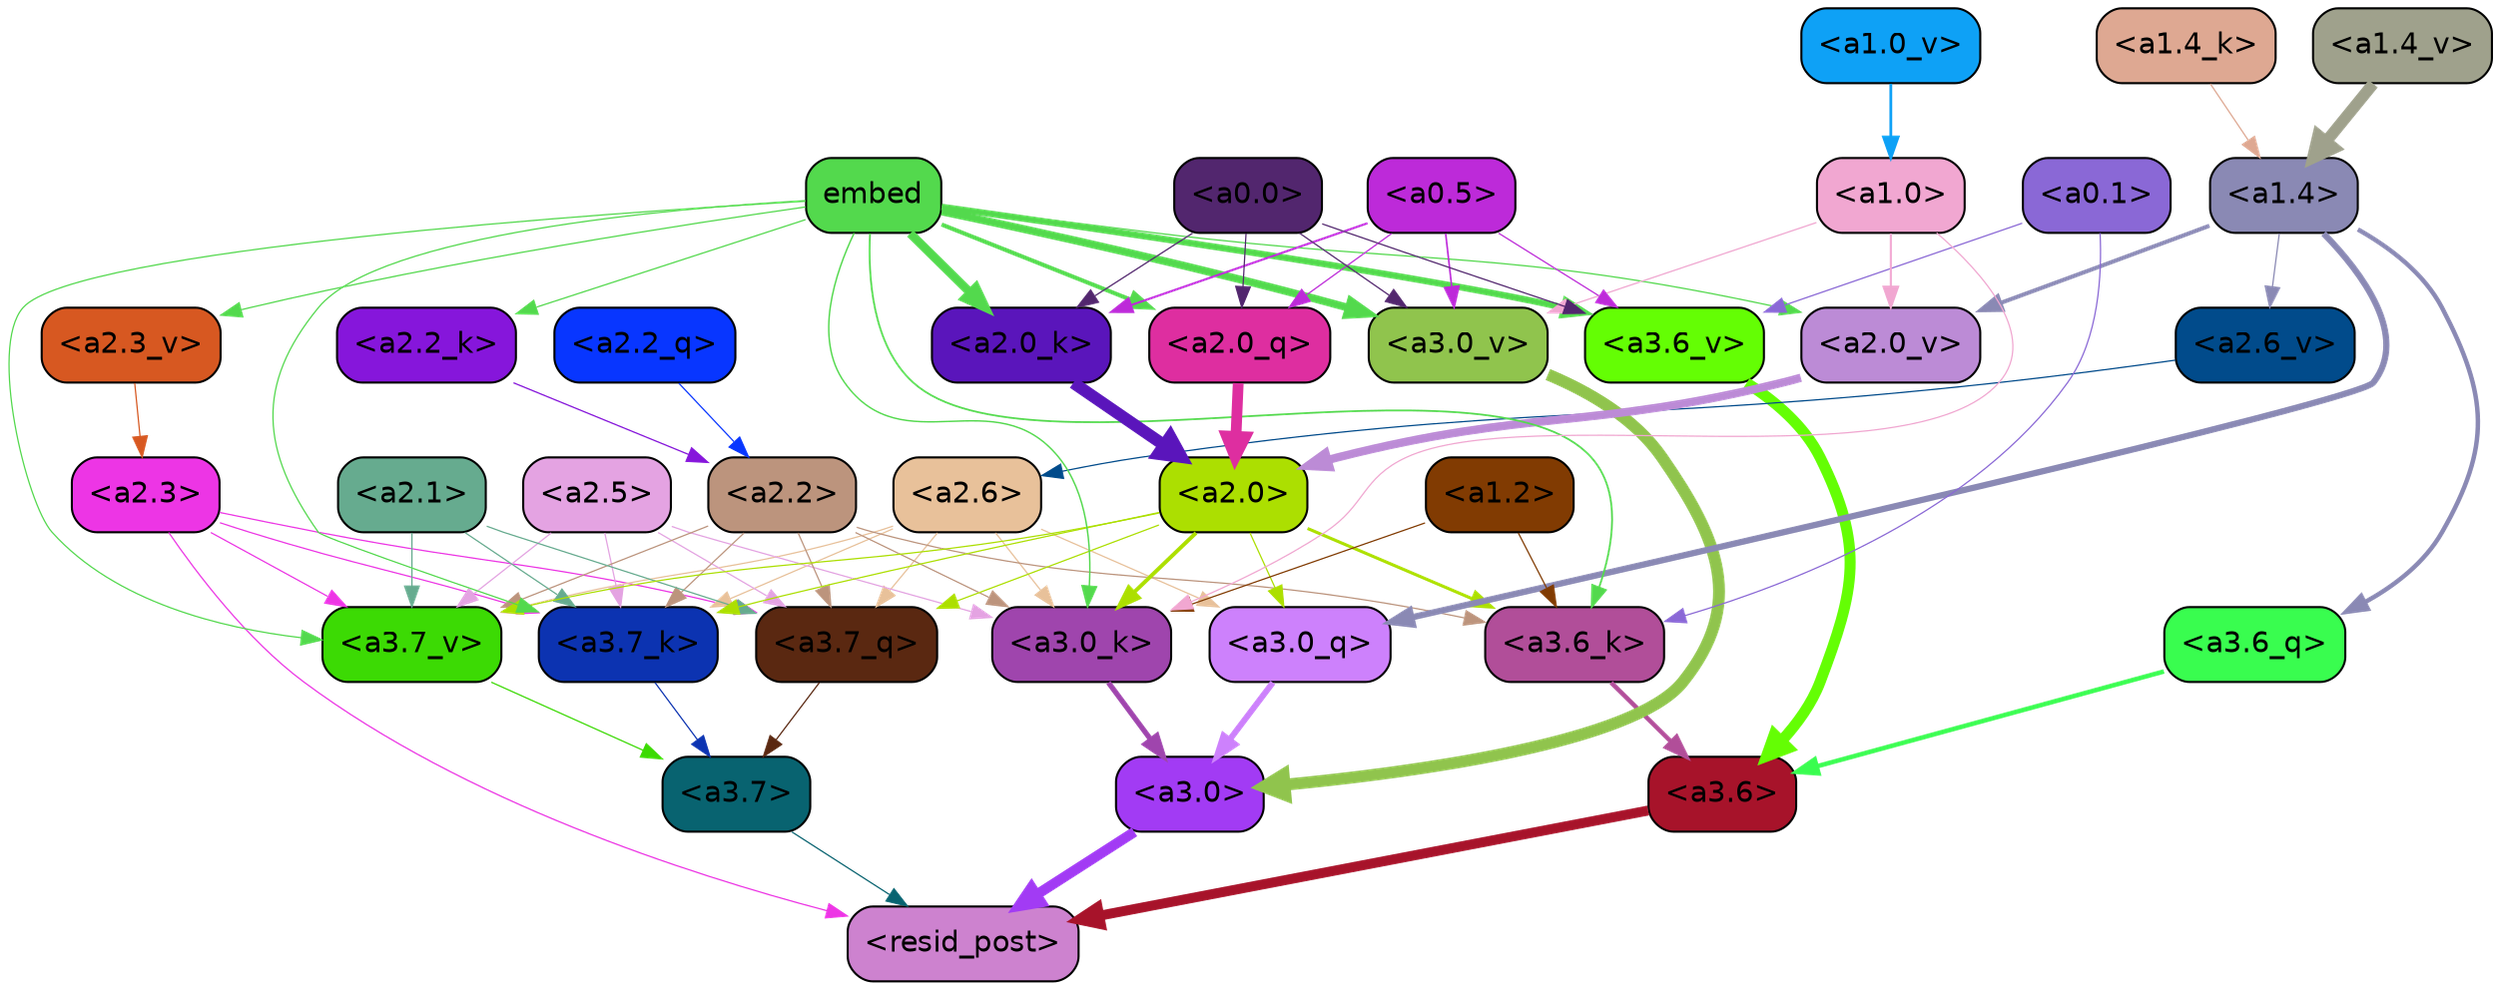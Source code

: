 strict digraph "" {
	graph [bgcolor=transparent,
		layout=dot,
		overlap=false,
		splines=true
	];
	"<a3.7>"	[color=black,
		fillcolor="#086370",
		fontname=Helvetica,
		shape=box,
		style="filled, rounded"];
	"<resid_post>"	[color=black,
		fillcolor="#cd82cf",
		fontname=Helvetica,
		shape=box,
		style="filled, rounded"];
	"<a3.7>" -> "<resid_post>"	[color="#086370",
		penwidth=0.6];
	"<a3.6>"	[color=black,
		fillcolor="#a7132a",
		fontname=Helvetica,
		shape=box,
		style="filled, rounded"];
	"<a3.6>" -> "<resid_post>"	[color="#a7132a",
		penwidth=4.7534414529800415];
	"<a3.0>"	[color=black,
		fillcolor="#a23bf4",
		fontname=Helvetica,
		shape=box,
		style="filled, rounded"];
	"<a3.0>" -> "<resid_post>"	[color="#a23bf4",
		penwidth=4.898576855659485];
	"<a2.3>"	[color=black,
		fillcolor="#ed35e5",
		fontname=Helvetica,
		shape=box,
		style="filled, rounded"];
	"<a2.3>" -> "<resid_post>"	[color="#ed35e5",
		penwidth=0.6];
	"<a3.7_q>"	[color=black,
		fillcolor="#5a2811",
		fontname=Helvetica,
		shape=box,
		style="filled, rounded"];
	"<a2.3>" -> "<a3.7_q>"	[color="#ed35e5",
		penwidth=0.6];
	"<a3.7_k>"	[color=black,
		fillcolor="#0c33b1",
		fontname=Helvetica,
		shape=box,
		style="filled, rounded"];
	"<a2.3>" -> "<a3.7_k>"	[color="#ed35e5",
		penwidth=0.6];
	"<a3.7_v>"	[color=black,
		fillcolor="#3cda04",
		fontname=Helvetica,
		shape=box,
		style="filled, rounded"];
	"<a2.3>" -> "<a3.7_v>"	[color="#ed35e5",
		penwidth=0.6];
	"<a3.7_q>" -> "<a3.7>"	[color="#5a2811",
		penwidth=0.6];
	"<a3.6_q>"	[color=black,
		fillcolor="#39fd4f",
		fontname=Helvetica,
		shape=box,
		style="filled, rounded"];
	"<a3.6_q>" -> "<a3.6>"	[color="#39fd4f",
		penwidth=2.160832464694977];
	"<a3.0_q>"	[color=black,
		fillcolor="#cd81fc",
		fontname=Helvetica,
		shape=box,
		style="filled, rounded"];
	"<a3.0_q>" -> "<a3.0>"	[color="#cd81fc",
		penwidth=2.870753765106201];
	"<a3.7_k>" -> "<a3.7>"	[color="#0c33b1",
		penwidth=0.6];
	"<a3.6_k>"	[color=black,
		fillcolor="#b14e99",
		fontname=Helvetica,
		shape=box,
		style="filled, rounded"];
	"<a3.6_k>" -> "<a3.6>"	[color="#b14e99",
		penwidth=2.13908451795578];
	"<a3.0_k>"	[color=black,
		fillcolor="#9f45ad",
		fontname=Helvetica,
		shape=box,
		style="filled, rounded"];
	"<a3.0_k>" -> "<a3.0>"	[color="#9f45ad",
		penwidth=2.520303964614868];
	"<a3.7_v>" -> "<a3.7>"	[color="#3cda04",
		penwidth=0.6];
	"<a3.6_v>"	[color=black,
		fillcolor="#64fe04",
		fontname=Helvetica,
		shape=box,
		style="filled, rounded"];
	"<a3.6_v>" -> "<a3.6>"	[color="#64fe04",
		penwidth=5.297133803367615];
	"<a3.0_v>"	[color=black,
		fillcolor="#90c44d",
		fontname=Helvetica,
		shape=box,
		style="filled, rounded"];
	"<a3.0_v>" -> "<a3.0>"	[color="#90c44d",
		penwidth=5.680712580680847];
	"<a2.6>"	[color=black,
		fillcolor="#e8c19a",
		fontname=Helvetica,
		shape=box,
		style="filled, rounded"];
	"<a2.6>" -> "<a3.7_q>"	[color="#e8c19a",
		penwidth=0.6];
	"<a2.6>" -> "<a3.0_q>"	[color="#e8c19a",
		penwidth=0.6];
	"<a2.6>" -> "<a3.7_k>"	[color="#e8c19a",
		penwidth=0.6];
	"<a2.6>" -> "<a3.0_k>"	[color="#e8c19a",
		penwidth=0.6];
	"<a2.6>" -> "<a3.7_v>"	[color="#e8c19a",
		penwidth=0.6];
	"<a2.5>"	[color=black,
		fillcolor="#e4a3e2",
		fontname=Helvetica,
		shape=box,
		style="filled, rounded"];
	"<a2.5>" -> "<a3.7_q>"	[color="#e4a3e2",
		penwidth=0.6];
	"<a2.5>" -> "<a3.7_k>"	[color="#e4a3e2",
		penwidth=0.6];
	"<a2.5>" -> "<a3.0_k>"	[color="#e4a3e2",
		penwidth=0.6];
	"<a2.5>" -> "<a3.7_v>"	[color="#e4a3e2",
		penwidth=0.6];
	"<a2.2>"	[color=black,
		fillcolor="#bc947d",
		fontname=Helvetica,
		shape=box,
		style="filled, rounded"];
	"<a2.2>" -> "<a3.7_q>"	[color="#bc947d",
		penwidth=0.6];
	"<a2.2>" -> "<a3.7_k>"	[color="#bc947d",
		penwidth=0.6];
	"<a2.2>" -> "<a3.6_k>"	[color="#bc947d",
		penwidth=0.6];
	"<a2.2>" -> "<a3.0_k>"	[color="#bc947d",
		penwidth=0.6];
	"<a2.2>" -> "<a3.7_v>"	[color="#bc947d",
		penwidth=0.6];
	"<a2.1>"	[color=black,
		fillcolor="#66ab8f",
		fontname=Helvetica,
		shape=box,
		style="filled, rounded"];
	"<a2.1>" -> "<a3.7_q>"	[color="#66ab8f",
		penwidth=0.6];
	"<a2.1>" -> "<a3.7_k>"	[color="#66ab8f",
		penwidth=0.6];
	"<a2.1>" -> "<a3.7_v>"	[color="#66ab8f",
		penwidth=0.6];
	"<a2.0>"	[color=black,
		fillcolor="#acdf01",
		fontname=Helvetica,
		shape=box,
		style="filled, rounded"];
	"<a2.0>" -> "<a3.7_q>"	[color="#acdf01",
		penwidth=0.6];
	"<a2.0>" -> "<a3.0_q>"	[color="#acdf01",
		penwidth=0.6];
	"<a2.0>" -> "<a3.7_k>"	[color="#acdf01",
		penwidth=0.6];
	"<a2.0>" -> "<a3.6_k>"	[color="#acdf01",
		penwidth=1.4784413101151586];
	"<a2.0>" -> "<a3.0_k>"	[color="#acdf01",
		penwidth=1.8858084231615067];
	"<a2.0>" -> "<a3.7_v>"	[color="#acdf01",
		penwidth=0.6];
	"<a1.4>"	[color=black,
		fillcolor="#8a89b4",
		fontname=Helvetica,
		shape=box,
		style="filled, rounded"];
	"<a1.4>" -> "<a3.6_q>"	[color="#8a89b4",
		penwidth=2.149975523352623];
	"<a1.4>" -> "<a3.0_q>"	[color="#8a89b4",
		penwidth=3.0018038749694824];
	"<a2.6_v>"	[color=black,
		fillcolor="#014b8b",
		fontname=Helvetica,
		shape=box,
		style="filled, rounded"];
	"<a1.4>" -> "<a2.6_v>"	[color="#8a89b4",
		penwidth=0.6];
	"<a2.0_v>"	[color=black,
		fillcolor="#bc8bd6",
		fontname=Helvetica,
		shape=box,
		style="filled, rounded"];
	"<a1.4>" -> "<a2.0_v>"	[color="#8a89b4",
		penwidth=1.925402581691742];
	embed	[color=black,
		fillcolor="#53d94d",
		fontname=Helvetica,
		shape=box,
		style="filled, rounded"];
	embed -> "<a3.7_k>"	[color="#53d94d",
		penwidth=0.6];
	embed -> "<a3.6_k>"	[color="#53d94d",
		penwidth=0.8552796393632889];
	embed -> "<a3.0_k>"	[color="#53d94d",
		penwidth=0.691851794719696];
	embed -> "<a3.7_v>"	[color="#53d94d",
		penwidth=0.6];
	embed -> "<a3.6_v>"	[color="#53d94d",
		penwidth=3.067279100418091];
	embed -> "<a3.0_v>"	[color="#53d94d",
		penwidth=3.6927278637886047];
	"<a2.0_q>"	[color=black,
		fillcolor="#de2ea0",
		fontname=Helvetica,
		shape=box,
		style="filled, rounded"];
	embed -> "<a2.0_q>"	[color="#53d94d",
		penwidth=1.944248914718628];
	"<a2.2_k>"	[color=black,
		fillcolor="#8616db",
		fontname=Helvetica,
		shape=box,
		style="filled, rounded"];
	embed -> "<a2.2_k>"	[color="#53d94d",
		penwidth=0.6];
	"<a2.0_k>"	[color=black,
		fillcolor="#5a15bb",
		fontname=Helvetica,
		shape=box,
		style="filled, rounded"];
	embed -> "<a2.0_k>"	[color="#53d94d",
		penwidth=4.198909968137741];
	"<a2.3_v>"	[color=black,
		fillcolor="#d75821",
		fontname=Helvetica,
		shape=box,
		style="filled, rounded"];
	embed -> "<a2.3_v>"	[color="#53d94d",
		penwidth=0.6];
	embed -> "<a2.0_v>"	[color="#53d94d",
		penwidth=0.6];
	"<a1.2>"	[color=black,
		fillcolor="#813b02",
		fontname=Helvetica,
		shape=box,
		style="filled, rounded"];
	"<a1.2>" -> "<a3.6_k>"	[color="#813b02",
		penwidth=0.6];
	"<a1.2>" -> "<a3.0_k>"	[color="#813b02",
		penwidth=0.6];
	"<a0.1>"	[color=black,
		fillcolor="#8a68d6",
		fontname=Helvetica,
		shape=box,
		style="filled, rounded"];
	"<a0.1>" -> "<a3.6_k>"	[color="#8a68d6",
		penwidth=0.6];
	"<a0.1>" -> "<a3.6_v>"	[color="#8a68d6",
		penwidth=0.6];
	"<a1.0>"	[color=black,
		fillcolor="#f1a7d1",
		fontname=Helvetica,
		shape=box,
		style="filled, rounded"];
	"<a1.0>" -> "<a3.0_k>"	[color="#f1a7d1",
		penwidth=0.6];
	"<a1.0>" -> "<a3.0_v>"	[color="#f1a7d1",
		penwidth=0.6];
	"<a1.0>" -> "<a2.0_v>"	[color="#f1a7d1",
		penwidth=0.9920598268508911];
	"<a0.5>"	[color=black,
		fillcolor="#bd2ad9",
		fontname=Helvetica,
		shape=box,
		style="filled, rounded"];
	"<a0.5>" -> "<a3.6_v>"	[color="#bd2ad9",
		penwidth=0.6];
	"<a0.5>" -> "<a3.0_v>"	[color="#bd2ad9",
		penwidth=0.8028683364391327];
	"<a0.5>" -> "<a2.0_q>"	[color="#bd2ad9",
		penwidth=0.6];
	"<a0.5>" -> "<a2.0_k>"	[color="#bd2ad9",
		penwidth=0.9883035719394684];
	"<a0.0>"	[color=black,
		fillcolor="#52266e",
		fontname=Helvetica,
		shape=box,
		style="filled, rounded"];
	"<a0.0>" -> "<a3.6_v>"	[color="#52266e",
		penwidth=0.6];
	"<a0.0>" -> "<a3.0_v>"	[color="#52266e",
		penwidth=0.6];
	"<a0.0>" -> "<a2.0_q>"	[color="#52266e",
		penwidth=0.6];
	"<a0.0>" -> "<a2.0_k>"	[color="#52266e",
		penwidth=0.6];
	"<a2.2_q>"	[color=black,
		fillcolor="#0836ff",
		fontname=Helvetica,
		shape=box,
		style="filled, rounded"];
	"<a2.2_q>" -> "<a2.2>"	[color="#0836ff",
		penwidth=0.6];
	"<a2.0_q>" -> "<a2.0>"	[color="#de2ea0",
		penwidth=5.1847569942474365];
	"<a2.2_k>" -> "<a2.2>"	[color="#8616db",
		penwidth=0.6149471998214722];
	"<a2.0_k>" -> "<a2.0>"	[color="#5a15bb",
		penwidth=5.773491740226746];
	"<a2.6_v>" -> "<a2.6>"	[color="#014b8b",
		penwidth=0.6];
	"<a2.3_v>" -> "<a2.3>"	[color="#d75821",
		penwidth=0.6];
	"<a2.0_v>" -> "<a2.0>"	[color="#bc8bd6",
		penwidth=3.9731863737106323];
	"<a1.4_k>"	[color=black,
		fillcolor="#dea892",
		fontname=Helvetica,
		shape=box,
		style="filled, rounded"];
	"<a1.4_k>" -> "<a1.4>"	[color="#dea892",
		penwidth=0.6];
	"<a1.4_v>"	[color=black,
		fillcolor="#9fa18c",
		fontname=Helvetica,
		shape=box,
		style="filled, rounded"];
	"<a1.4_v>" -> "<a1.4>"	[color="#9fa18c",
		penwidth=5.565408229827881];
	"<a1.0_v>"	[color=black,
		fillcolor="#0ea1f6",
		fontname=Helvetica,
		shape=box,
		style="filled, rounded"];
	"<a1.0_v>" -> "<a1.0>"	[color="#0ea1f6",
		penwidth=1.3358666002750397];
}
